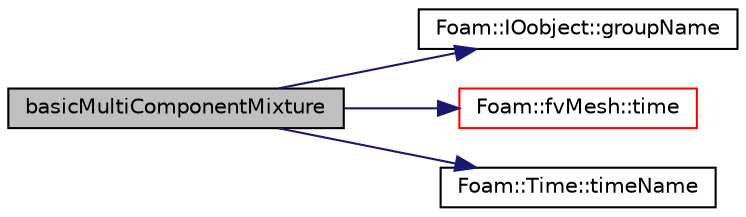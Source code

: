 digraph "basicMultiComponentMixture"
{
  bgcolor="transparent";
  edge [fontname="Helvetica",fontsize="10",labelfontname="Helvetica",labelfontsize="10"];
  node [fontname="Helvetica",fontsize="10",shape=record];
  rankdir="LR";
  Node1 [label="basicMultiComponentMixture",height=0.2,width=0.4,color="black", fillcolor="grey75", style="filled", fontcolor="black"];
  Node1 -> Node2 [color="midnightblue",fontsize="10",style="solid",fontname="Helvetica"];
  Node2 [label="Foam::IOobject::groupName",height=0.2,width=0.4,color="black",URL="$a01195.html#ad5705e6da2a025ad75b4cf5d748d7d30"];
  Node1 -> Node3 [color="midnightblue",fontsize="10",style="solid",fontname="Helvetica"];
  Node3 [label="Foam::fvMesh::time",height=0.2,width=0.4,color="red",URL="$a00885.html#a48fcf6de2789aff6b430b5fc1a05693f",tooltip="Return the top-level database. "];
  Node1 -> Node4 [color="midnightblue",fontsize="10",style="solid",fontname="Helvetica"];
  Node4 [label="Foam::Time::timeName",height=0.2,width=0.4,color="black",URL="$a02693.html#a5ae6a110de1b22323e19a46943c7f0c1",tooltip="Return time name of given scalar time. "];
}
